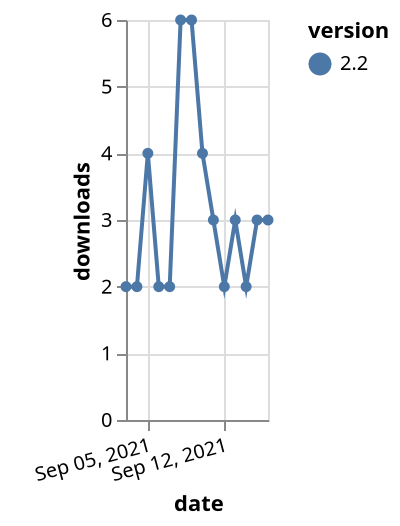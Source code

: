 {"$schema": "https://vega.github.io/schema/vega-lite/v5.json", "description": "A simple bar chart with embedded data.", "data": {"values": [{"date": "2021-09-03", "total": 5178, "delta": 2, "version": "2.2"}, {"date": "2021-09-04", "total": 5180, "delta": 2, "version": "2.2"}, {"date": "2021-09-05", "total": 5184, "delta": 4, "version": "2.2"}, {"date": "2021-09-06", "total": 5186, "delta": 2, "version": "2.2"}, {"date": "2021-09-07", "total": 5188, "delta": 2, "version": "2.2"}, {"date": "2021-09-08", "total": 5194, "delta": 6, "version": "2.2"}, {"date": "2021-09-09", "total": 5200, "delta": 6, "version": "2.2"}, {"date": "2021-09-10", "total": 5204, "delta": 4, "version": "2.2"}, {"date": "2021-09-11", "total": 5207, "delta": 3, "version": "2.2"}, {"date": "2021-09-12", "total": 5209, "delta": 2, "version": "2.2"}, {"date": "2021-09-13", "total": 5212, "delta": 3, "version": "2.2"}, {"date": "2021-09-14", "total": 5214, "delta": 2, "version": "2.2"}, {"date": "2021-09-15", "total": 5217, "delta": 3, "version": "2.2"}, {"date": "2021-09-16", "total": 5220, "delta": 3, "version": "2.2"}]}, "width": "container", "mark": {"type": "line", "point": {"filled": true}}, "encoding": {"x": {"field": "date", "type": "temporal", "timeUnit": "yearmonthdate", "title": "date", "axis": {"labelAngle": -15}}, "y": {"field": "delta", "type": "quantitative", "title": "downloads"}, "color": {"field": "version", "type": "nominal"}, "tooltip": {"field": "delta"}}}